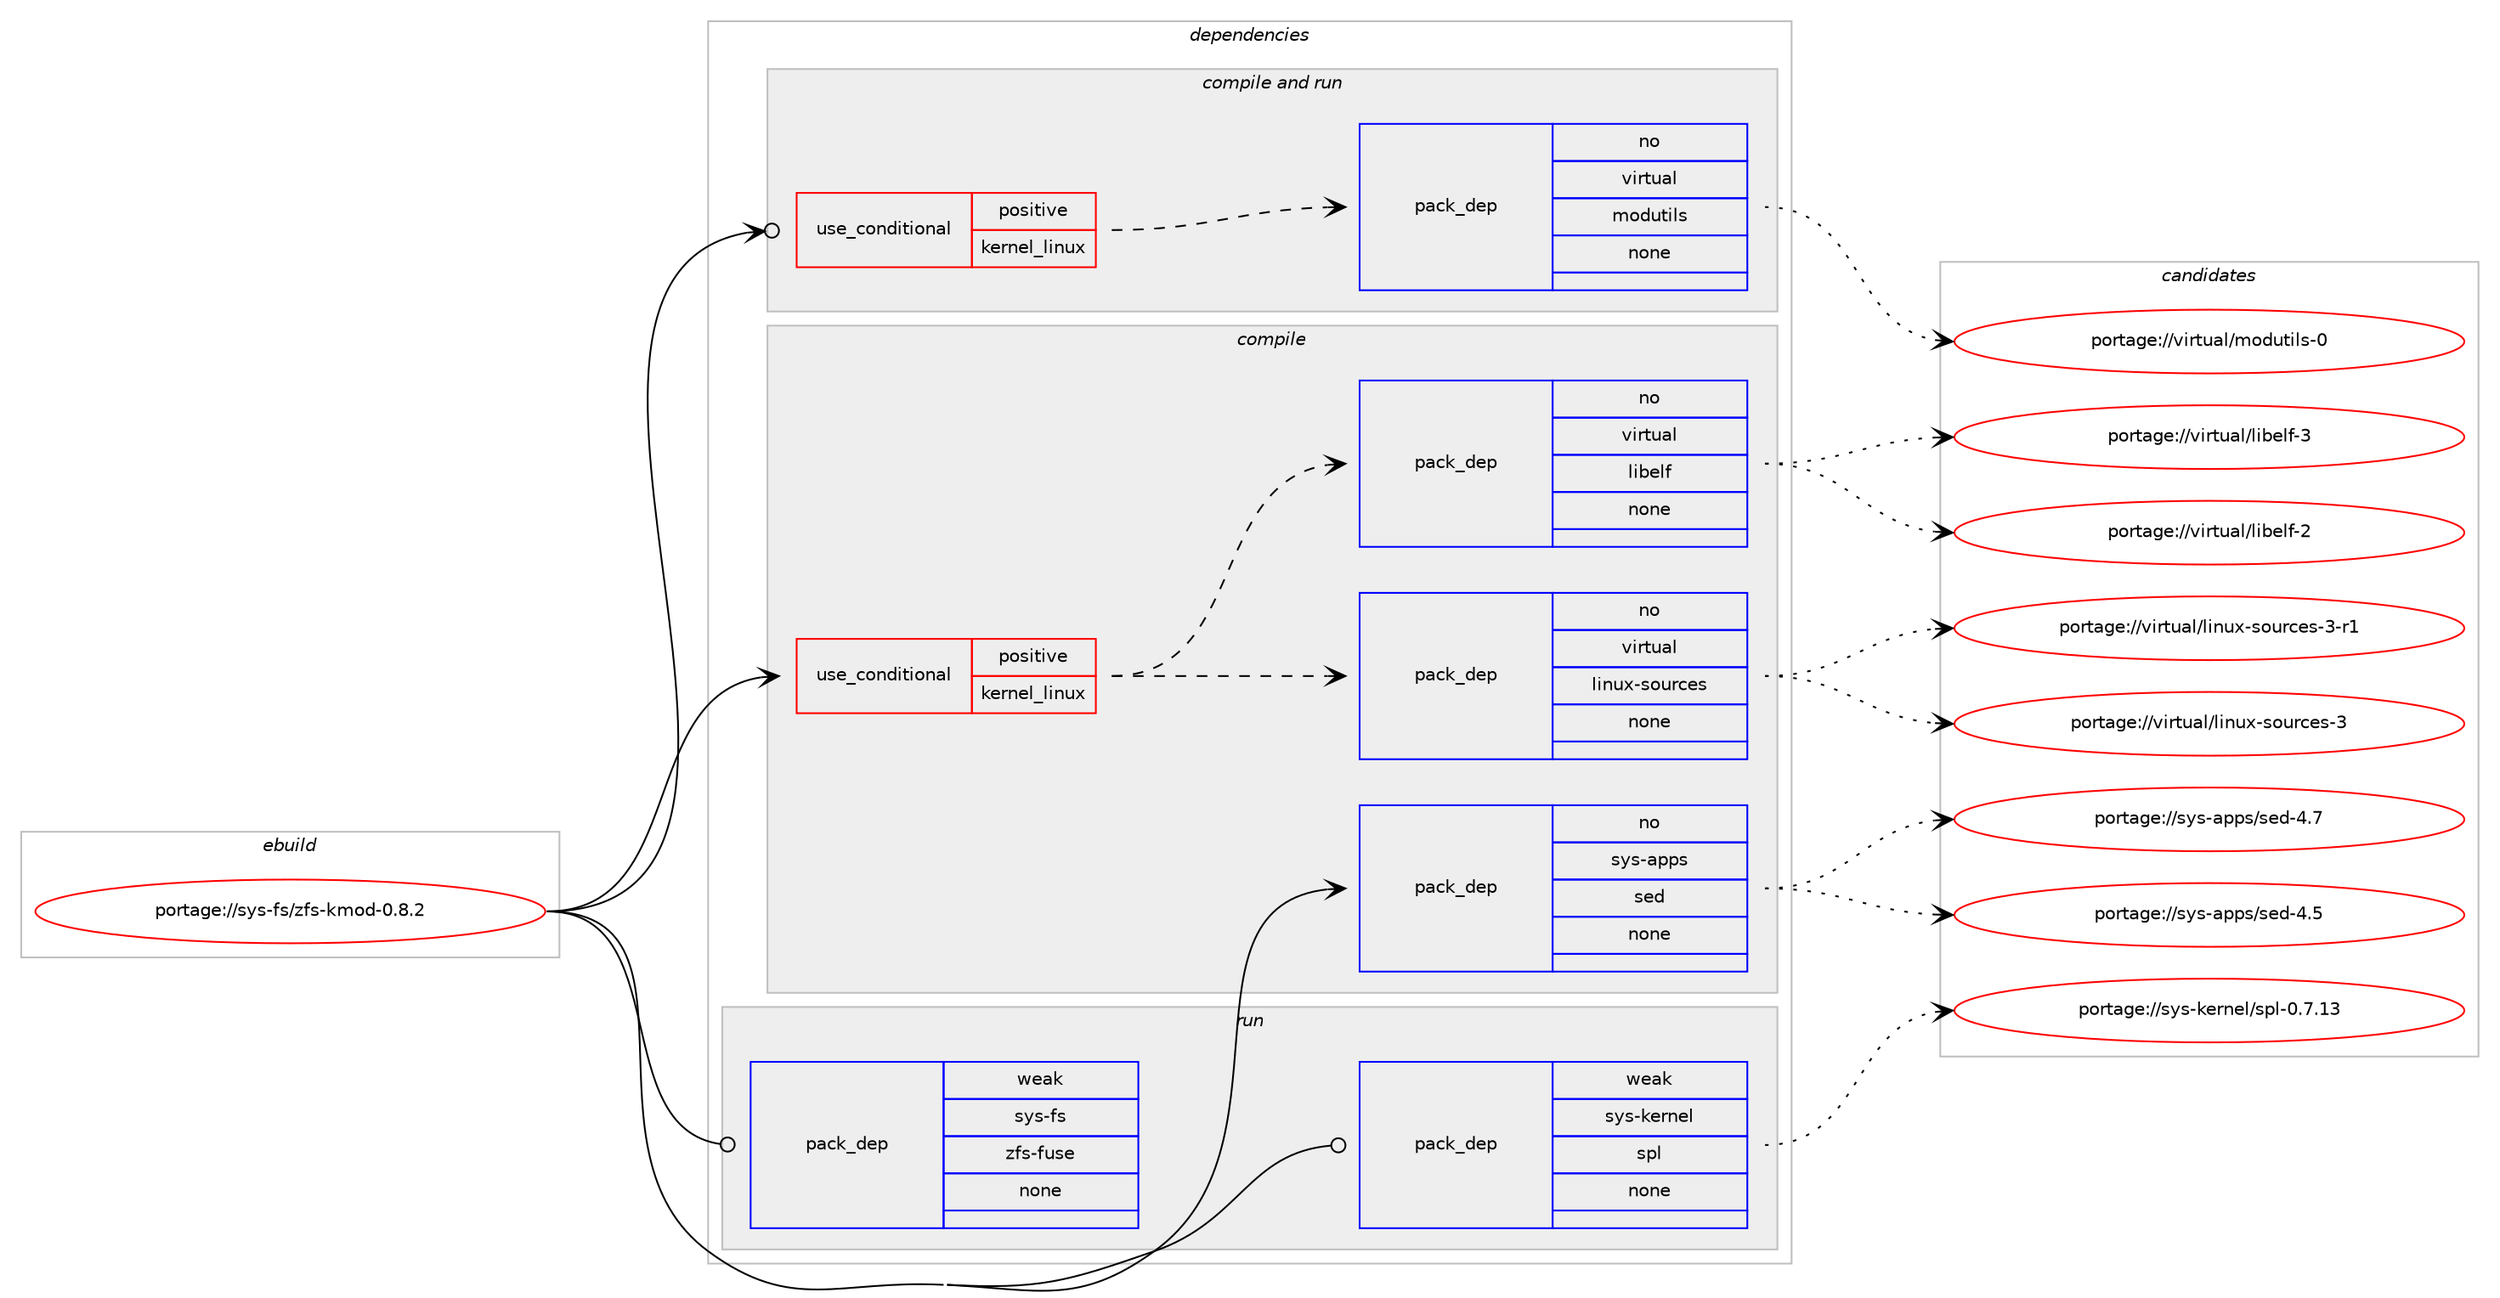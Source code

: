 digraph prolog {

# *************
# Graph options
# *************

newrank=true;
concentrate=true;
compound=true;
graph [rankdir=LR,fontname=Helvetica,fontsize=10,ranksep=1.5];#, ranksep=2.5, nodesep=0.2];
edge  [arrowhead=vee];
node  [fontname=Helvetica,fontsize=10];

# **********
# The ebuild
# **********

subgraph cluster_leftcol {
color=gray;
rank=same;
label=<<i>ebuild</i>>;
id [label="portage://sys-fs/zfs-kmod-0.8.2", color=red, width=4, href="../sys-fs/zfs-kmod-0.8.2.svg"];
}

# ****************
# The dependencies
# ****************

subgraph cluster_midcol {
color=gray;
label=<<i>dependencies</i>>;
subgraph cluster_compile {
fillcolor="#eeeeee";
style=filled;
label=<<i>compile</i>>;
subgraph cond103359 {
dependency426991 [label=<<TABLE BORDER="0" CELLBORDER="1" CELLSPACING="0" CELLPADDING="4"><TR><TD ROWSPAN="3" CELLPADDING="10">use_conditional</TD></TR><TR><TD>positive</TD></TR><TR><TD>kernel_linux</TD></TR></TABLE>>, shape=none, color=red];
subgraph pack316484 {
dependency426992 [label=<<TABLE BORDER="0" CELLBORDER="1" CELLSPACING="0" CELLPADDING="4" WIDTH="220"><TR><TD ROWSPAN="6" CELLPADDING="30">pack_dep</TD></TR><TR><TD WIDTH="110">no</TD></TR><TR><TD>virtual</TD></TR><TR><TD>linux-sources</TD></TR><TR><TD>none</TD></TR><TR><TD></TD></TR></TABLE>>, shape=none, color=blue];
}
dependency426991:e -> dependency426992:w [weight=20,style="dashed",arrowhead="vee"];
subgraph pack316485 {
dependency426993 [label=<<TABLE BORDER="0" CELLBORDER="1" CELLSPACING="0" CELLPADDING="4" WIDTH="220"><TR><TD ROWSPAN="6" CELLPADDING="30">pack_dep</TD></TR><TR><TD WIDTH="110">no</TD></TR><TR><TD>virtual</TD></TR><TR><TD>libelf</TD></TR><TR><TD>none</TD></TR><TR><TD></TD></TR></TABLE>>, shape=none, color=blue];
}
dependency426991:e -> dependency426993:w [weight=20,style="dashed",arrowhead="vee"];
}
id:e -> dependency426991:w [weight=20,style="solid",arrowhead="vee"];
subgraph pack316486 {
dependency426994 [label=<<TABLE BORDER="0" CELLBORDER="1" CELLSPACING="0" CELLPADDING="4" WIDTH="220"><TR><TD ROWSPAN="6" CELLPADDING="30">pack_dep</TD></TR><TR><TD WIDTH="110">no</TD></TR><TR><TD>sys-apps</TD></TR><TR><TD>sed</TD></TR><TR><TD>none</TD></TR><TR><TD></TD></TR></TABLE>>, shape=none, color=blue];
}
id:e -> dependency426994:w [weight=20,style="solid",arrowhead="vee"];
}
subgraph cluster_compileandrun {
fillcolor="#eeeeee";
style=filled;
label=<<i>compile and run</i>>;
subgraph cond103360 {
dependency426995 [label=<<TABLE BORDER="0" CELLBORDER="1" CELLSPACING="0" CELLPADDING="4"><TR><TD ROWSPAN="3" CELLPADDING="10">use_conditional</TD></TR><TR><TD>positive</TD></TR><TR><TD>kernel_linux</TD></TR></TABLE>>, shape=none, color=red];
subgraph pack316487 {
dependency426996 [label=<<TABLE BORDER="0" CELLBORDER="1" CELLSPACING="0" CELLPADDING="4" WIDTH="220"><TR><TD ROWSPAN="6" CELLPADDING="30">pack_dep</TD></TR><TR><TD WIDTH="110">no</TD></TR><TR><TD>virtual</TD></TR><TR><TD>modutils</TD></TR><TR><TD>none</TD></TR><TR><TD></TD></TR></TABLE>>, shape=none, color=blue];
}
dependency426995:e -> dependency426996:w [weight=20,style="dashed",arrowhead="vee"];
}
id:e -> dependency426995:w [weight=20,style="solid",arrowhead="odotvee"];
}
subgraph cluster_run {
fillcolor="#eeeeee";
style=filled;
label=<<i>run</i>>;
subgraph pack316488 {
dependency426997 [label=<<TABLE BORDER="0" CELLBORDER="1" CELLSPACING="0" CELLPADDING="4" WIDTH="220"><TR><TD ROWSPAN="6" CELLPADDING="30">pack_dep</TD></TR><TR><TD WIDTH="110">weak</TD></TR><TR><TD>sys-fs</TD></TR><TR><TD>zfs-fuse</TD></TR><TR><TD>none</TD></TR><TR><TD></TD></TR></TABLE>>, shape=none, color=blue];
}
id:e -> dependency426997:w [weight=20,style="solid",arrowhead="odot"];
subgraph pack316489 {
dependency426998 [label=<<TABLE BORDER="0" CELLBORDER="1" CELLSPACING="0" CELLPADDING="4" WIDTH="220"><TR><TD ROWSPAN="6" CELLPADDING="30">pack_dep</TD></TR><TR><TD WIDTH="110">weak</TD></TR><TR><TD>sys-kernel</TD></TR><TR><TD>spl</TD></TR><TR><TD>none</TD></TR><TR><TD></TD></TR></TABLE>>, shape=none, color=blue];
}
id:e -> dependency426998:w [weight=20,style="solid",arrowhead="odot"];
}
}

# **************
# The candidates
# **************

subgraph cluster_choices {
rank=same;
color=gray;
label=<<i>candidates</i>>;

subgraph choice316484 {
color=black;
nodesep=1;
choiceportage118105114116117971084710810511011712045115111117114991011154551 [label="portage://virtual/linux-sources-3", color=red, width=4,href="../virtual/linux-sources-3.svg"];
choiceportage1181051141161179710847108105110117120451151111171149910111545514511449 [label="portage://virtual/linux-sources-3-r1", color=red, width=4,href="../virtual/linux-sources-3-r1.svg"];
dependency426992:e -> choiceportage118105114116117971084710810511011712045115111117114991011154551:w [style=dotted,weight="100"];
dependency426992:e -> choiceportage1181051141161179710847108105110117120451151111171149910111545514511449:w [style=dotted,weight="100"];
}
subgraph choice316485 {
color=black;
nodesep=1;
choiceportage1181051141161179710847108105981011081024550 [label="portage://virtual/libelf-2", color=red, width=4,href="../virtual/libelf-2.svg"];
choiceportage1181051141161179710847108105981011081024551 [label="portage://virtual/libelf-3", color=red, width=4,href="../virtual/libelf-3.svg"];
dependency426993:e -> choiceportage1181051141161179710847108105981011081024550:w [style=dotted,weight="100"];
dependency426993:e -> choiceportage1181051141161179710847108105981011081024551:w [style=dotted,weight="100"];
}
subgraph choice316486 {
color=black;
nodesep=1;
choiceportage11512111545971121121154711510110045524653 [label="portage://sys-apps/sed-4.5", color=red, width=4,href="../sys-apps/sed-4.5.svg"];
choiceportage11512111545971121121154711510110045524655 [label="portage://sys-apps/sed-4.7", color=red, width=4,href="../sys-apps/sed-4.7.svg"];
dependency426994:e -> choiceportage11512111545971121121154711510110045524653:w [style=dotted,weight="100"];
dependency426994:e -> choiceportage11512111545971121121154711510110045524655:w [style=dotted,weight="100"];
}
subgraph choice316487 {
color=black;
nodesep=1;
choiceportage11810511411611797108471091111001171161051081154548 [label="portage://virtual/modutils-0", color=red, width=4,href="../virtual/modutils-0.svg"];
dependency426996:e -> choiceportage11810511411611797108471091111001171161051081154548:w [style=dotted,weight="100"];
}
subgraph choice316488 {
color=black;
nodesep=1;
}
subgraph choice316489 {
color=black;
nodesep=1;
choiceportage115121115451071011141101011084711511210845484655464951 [label="portage://sys-kernel/spl-0.7.13", color=red, width=4,href="../sys-kernel/spl-0.7.13.svg"];
dependency426998:e -> choiceportage115121115451071011141101011084711511210845484655464951:w [style=dotted,weight="100"];
}
}

}
